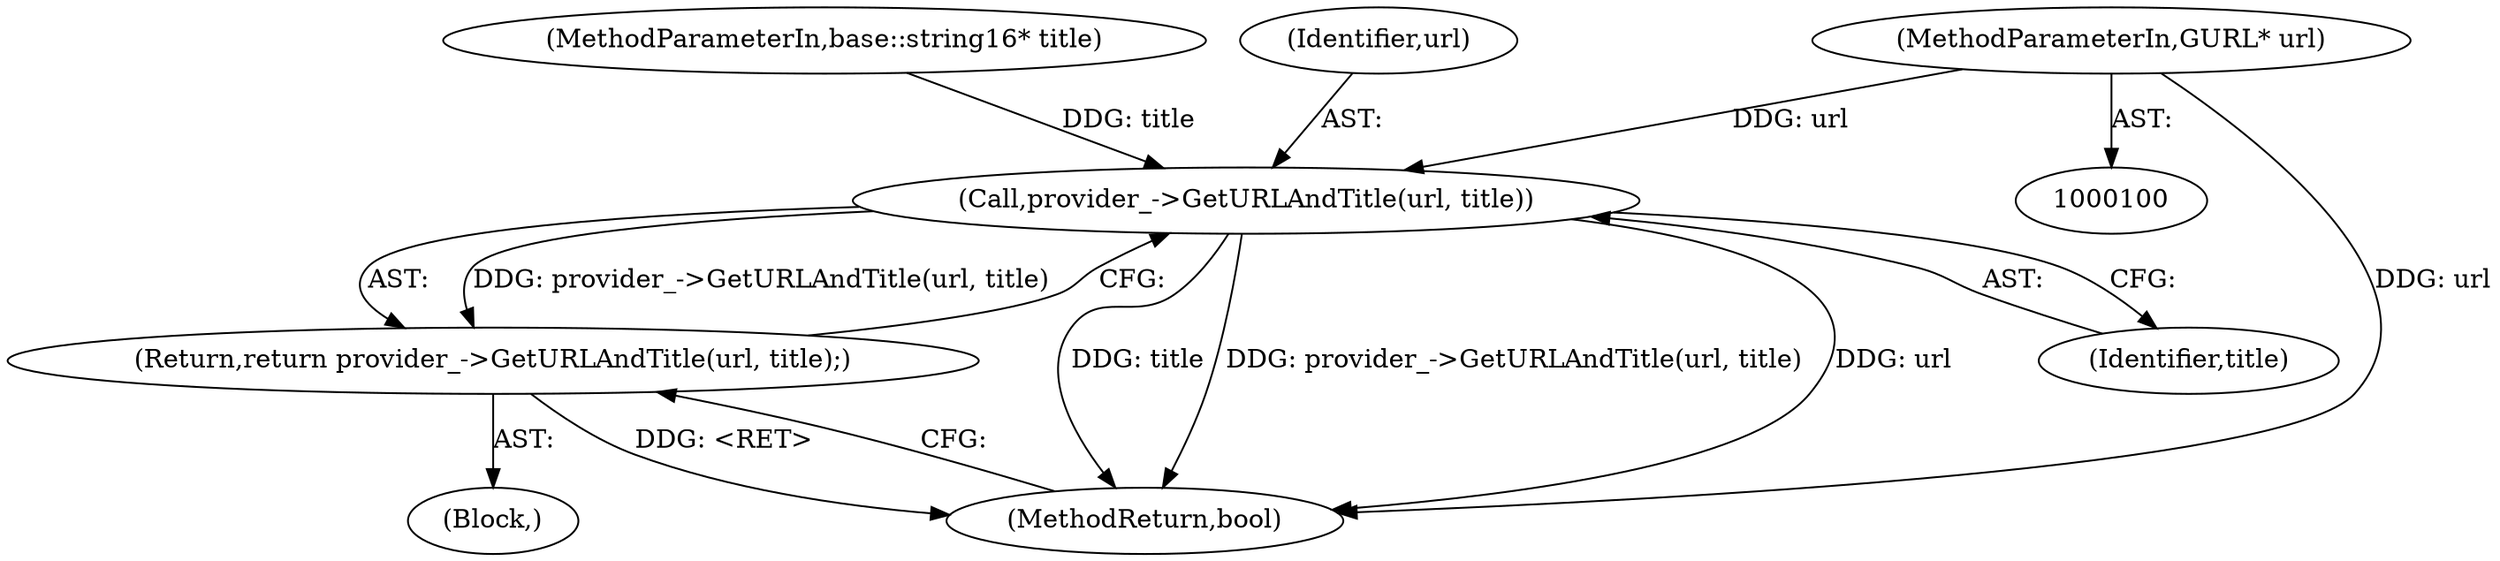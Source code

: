 digraph "1_Chrome_1161a49d663dd395bd639549c2dfe7324f847938_6@pointer" {
"1000101" [label="(MethodParameterIn,GURL* url)"];
"1000105" [label="(Call,provider_->GetURLAndTitle(url, title))"];
"1000104" [label="(Return,return provider_->GetURLAndTitle(url, title);)"];
"1000108" [label="(MethodReturn,bool)"];
"1000107" [label="(Identifier,title)"];
"1000103" [label="(Block,)"];
"1000102" [label="(MethodParameterIn,base::string16* title)"];
"1000104" [label="(Return,return provider_->GetURLAndTitle(url, title);)"];
"1000106" [label="(Identifier,url)"];
"1000101" [label="(MethodParameterIn,GURL* url)"];
"1000105" [label="(Call,provider_->GetURLAndTitle(url, title))"];
"1000101" -> "1000100"  [label="AST: "];
"1000101" -> "1000108"  [label="DDG: url"];
"1000101" -> "1000105"  [label="DDG: url"];
"1000105" -> "1000104"  [label="AST: "];
"1000105" -> "1000107"  [label="CFG: "];
"1000106" -> "1000105"  [label="AST: "];
"1000107" -> "1000105"  [label="AST: "];
"1000104" -> "1000105"  [label="CFG: "];
"1000105" -> "1000108"  [label="DDG: title"];
"1000105" -> "1000108"  [label="DDG: provider_->GetURLAndTitle(url, title)"];
"1000105" -> "1000108"  [label="DDG: url"];
"1000105" -> "1000104"  [label="DDG: provider_->GetURLAndTitle(url, title)"];
"1000102" -> "1000105"  [label="DDG: title"];
"1000104" -> "1000103"  [label="AST: "];
"1000108" -> "1000104"  [label="CFG: "];
"1000104" -> "1000108"  [label="DDG: <RET>"];
}
